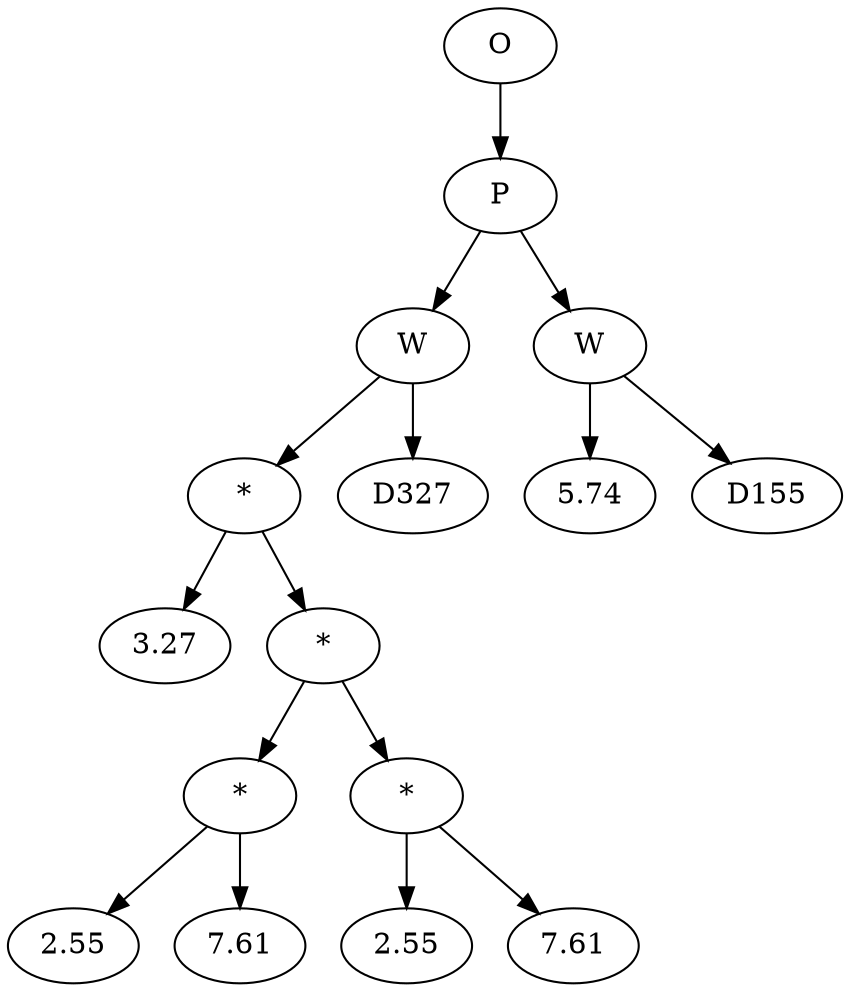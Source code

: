 // Tree
digraph {
	43239817 [label=O]
	43239818 [label=P]
	43239817 -> 43239818
	43239819 [label=W]
	43239818 -> 43239819
	43239820 [label="*"]
	43239819 -> 43239820
	43239821 [label=3.27]
	43239820 -> 43239821
	43239822 [label="*"]
	43239820 -> 43239822
	43239823 [label="*"]
	43239822 -> 43239823
	43239824 [label=2.55]
	43239823 -> 43239824
	43239825 [label=7.61]
	43239823 -> 43239825
	43239826 [label="*"]
	43239822 -> 43239826
	43239827 [label=2.55]
	43239826 -> 43239827
	43239828 [label=7.61]
	43239826 -> 43239828
	43239829 [label=D327]
	43239819 -> 43239829
	43239830 [label=W]
	43239818 -> 43239830
	43239831 [label=5.74]
	43239830 -> 43239831
	43239832 [label=D155]
	43239830 -> 43239832
}
